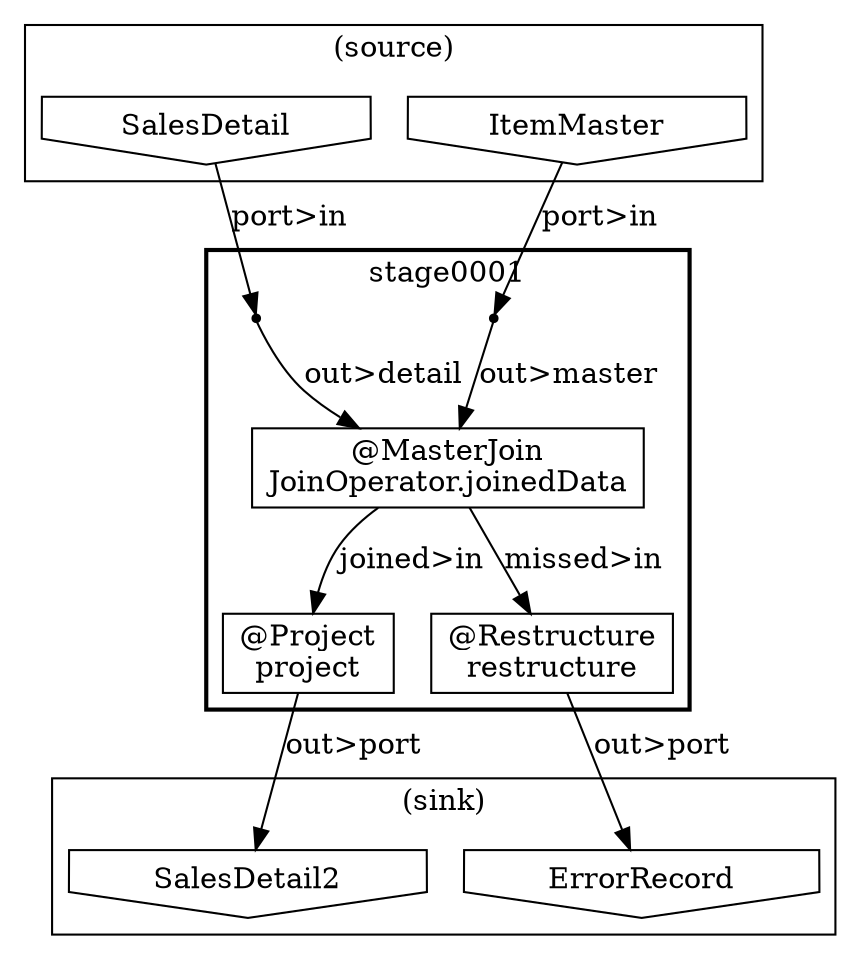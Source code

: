 digraph {
    subgraph "cluster_dc22fcbc-552a-48f2-84de-988c2a11440f" {
        label = "(sink)";
        "1dd5bb1e-a4e1-4e69-b45f-78ed97863a63" [shape=invhouse, label="SalesDetail2"];
        "caacd0fb-e9d1-40d7-872d-6ca4be9e2c24" [shape=invhouse, label="ErrorRecord"];
    }
    subgraph "cluster_784f4151-c17a-41b2-a5fd-5f5ce8af5f02" {
        label = "(source)";
        "4870998c-ec8c-4fa2-8e18-ac478dfada1d" [shape=invhouse, label="SalesDetail"];
        "1dd393e9-70cf-467c-85be-000b8c19bb6f" [shape=invhouse, label="ItemMaster"];
    }
    subgraph "cluster_e8a9ac50-f298-4845-a346-171ffcbd8817" {
        label = "stage0001";
        style = bold;
        "a9d02910-397b-415f-ba6c-f2e331ed85b2" [shape=point];
        "21e546fd-5d57-43a3-bee6-7a1ef2e2f06a" [shape=point];
        "837c9663-44bc-479c-b089-07b67ad420a8" [shape=box, label="@Project\nproject"];
        "0693b7c7-6943-462b-b46a-90e61d5a4af6" [shape=box, label="@MasterJoin\nJoinOperator.joinedData"];
        "831787e0-a2c5-4bc6-a1ac-967fb2c62a8a" [shape=box, label="@Restructure\nrestructure"];
    }
    "4870998c-ec8c-4fa2-8e18-ac478dfada1d" -> "a9d02910-397b-415f-ba6c-f2e331ed85b2" [label="port>in"];
    "1dd393e9-70cf-467c-85be-000b8c19bb6f" -> "21e546fd-5d57-43a3-bee6-7a1ef2e2f06a" [label="port>in"];
    "21e546fd-5d57-43a3-bee6-7a1ef2e2f06a" -> "0693b7c7-6943-462b-b46a-90e61d5a4af6" [label="out>master"];
    "a9d02910-397b-415f-ba6c-f2e331ed85b2" -> "0693b7c7-6943-462b-b46a-90e61d5a4af6" [label="out>detail"];
    "831787e0-a2c5-4bc6-a1ac-967fb2c62a8a" -> "caacd0fb-e9d1-40d7-872d-6ca4be9e2c24" [label="out>port"];
    "837c9663-44bc-479c-b089-07b67ad420a8" -> "1dd5bb1e-a4e1-4e69-b45f-78ed97863a63" [label="out>port"];
    "0693b7c7-6943-462b-b46a-90e61d5a4af6" -> "837c9663-44bc-479c-b089-07b67ad420a8" [label="joined>in"];
    "0693b7c7-6943-462b-b46a-90e61d5a4af6" -> "831787e0-a2c5-4bc6-a1ac-967fb2c62a8a" [label="missed>in"];
}
